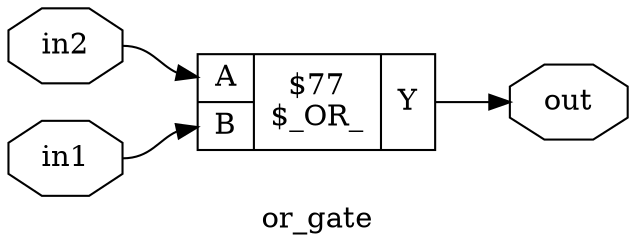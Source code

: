 digraph "or_gate" {
label="or_gate";
rankdir="LR";
remincross=true;
n1 [ shape=octagon, label="in1", color="black", fontcolor="black" ];
n2 [ shape=octagon, label="in2", color="black", fontcolor="black" ];
n3 [ shape=octagon, label="out", color="black", fontcolor="black" ];
c7 [ shape=record, label="{{<p4> A|<p5> B}|$77\n$_OR_|{<p6> Y}}" ];
n1:e -> c7:p5:w [color="black", label=""];
n2:e -> c7:p4:w [color="black", label=""];
c7:p6:e -> n3:w [color="black", label=""];
}
